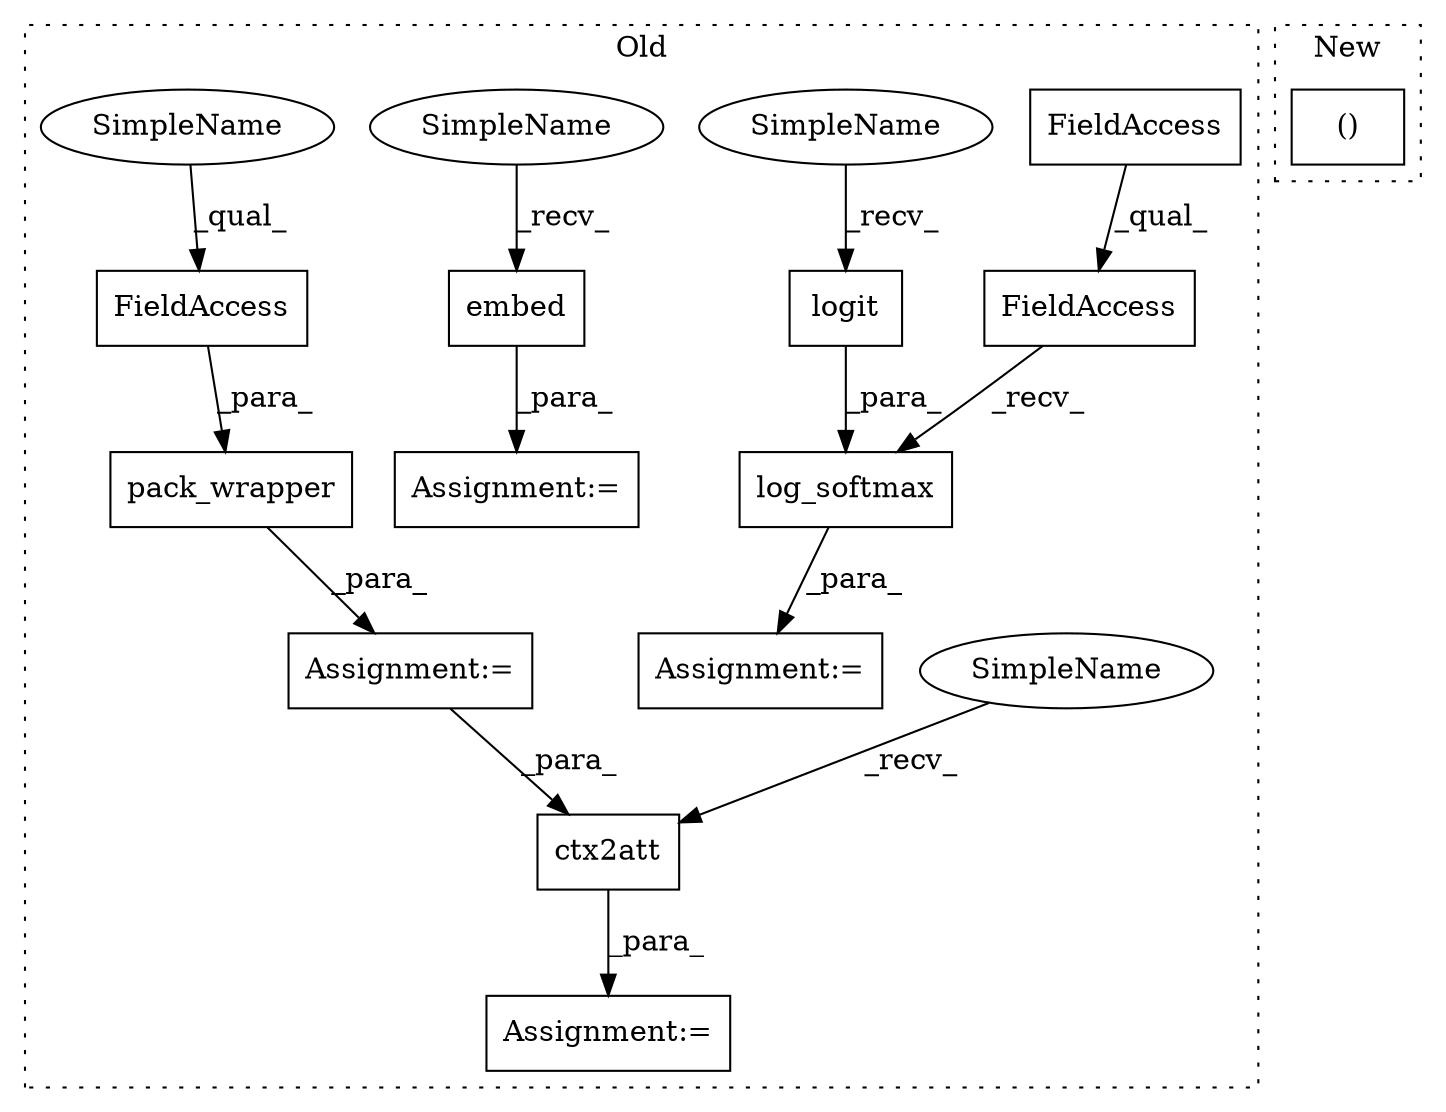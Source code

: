 digraph G {
subgraph cluster0 {
1 [label="embed" a="32" s="5173,5181" l="6,1" shape="box"];
3 [label="Assignment:=" a="7" s="5167" l="1" shape="box"];
4 [label="ctx2att" a="32" s="4171,4188" l="8,1" shape="box"];
5 [label="FieldAccess" a="22" s="4113" l="14" shape="box"];
6 [label="pack_wrapper" a="32" s="4100,4147" l="13,1" shape="box"];
7 [label="logit" a="32" s="5335,5347" l="6,1" shape="box"];
8 [label="log_softmax" a="32" s="5318,5348" l="12,1" shape="box"];
9 [label="FieldAccess" a="22" s="5298" l="19" shape="box"];
10 [label="FieldAccess" a="22" s="5298" l="8" shape="box"];
11 [label="Assignment:=" a="7" s="4165" l="1" shape="box"];
12 [label="Assignment:=" a="7" s="4099" l="1" shape="box"];
13 [label="Assignment:=" a="7" s="5297" l="1" shape="box"];
14 [label="SimpleName" a="42" s="5168" l="4" shape="ellipse"];
15 [label="SimpleName" a="42" s="4166" l="4" shape="ellipse"];
16 [label="SimpleName" a="42" s="5330" l="4" shape="ellipse"];
17 [label="SimpleName" a="42" s="4113" l="4" shape="ellipse"];
label = "Old";
style="dotted";
}
subgraph cluster1 {
2 [label="()" a="106" s="4412" l="54" shape="box"];
label = "New";
style="dotted";
}
1 -> 3 [label="_para_"];
4 -> 11 [label="_para_"];
5 -> 6 [label="_para_"];
6 -> 12 [label="_para_"];
7 -> 8 [label="_para_"];
8 -> 13 [label="_para_"];
9 -> 8 [label="_recv_"];
10 -> 9 [label="_qual_"];
12 -> 4 [label="_para_"];
14 -> 1 [label="_recv_"];
15 -> 4 [label="_recv_"];
16 -> 7 [label="_recv_"];
17 -> 5 [label="_qual_"];
}